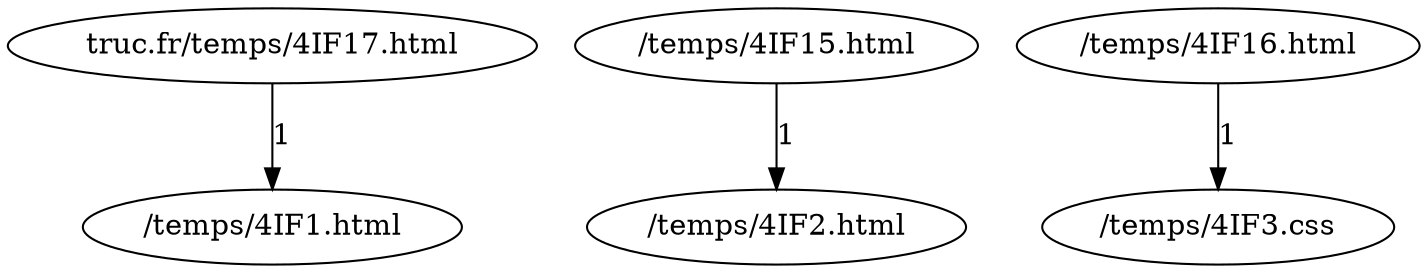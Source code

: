 digraph {
	node0 [label="/temps/4IF1.html"];
	node3 [label="/temps/4IF15.html"];
	node5 [label="/temps/4IF16.html"];
	node2 [label="/temps/4IF2.html"];
	node4 [label="/temps/4IF3.css"];
	node1 [label="truc.fr/temps/4IF17.html"];
	node1 -> node0 [label="1"];
	node3 -> node2 [label="1"];
	node5 -> node4 [label="1"];
}
